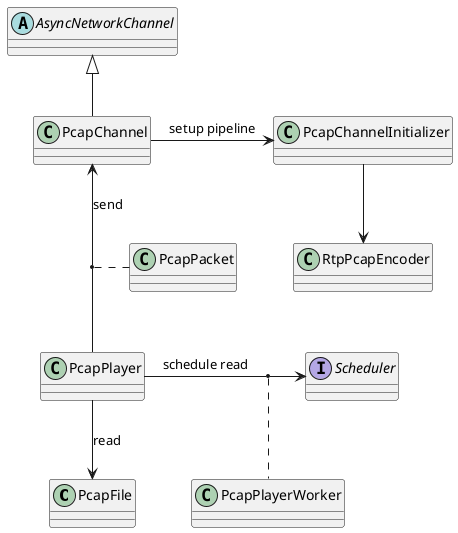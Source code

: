 @startuml
class PcapFile
class PcapPacket
class PcapPlayer
class PcapPlayerWorker
class PcapChannel
class PcapChannelInitializer
class RtpPcapEncoder
abstract class AsyncNetworkChannel
interface Scheduler

AsyncNetworkChannel <|-- PcapChannel
PcapChannel -> PcapChannelInitializer : setup pipeline
PcapChannelInitializer --> RtpPcapEncoder
PcapChannel <-- PcapPlayer : send
(PcapChannel,PcapPlayer) . PcapPacket
PcapPlayer --> PcapFile : read
PcapPlayer -> Scheduler : schedule read
(PcapPlayer,Scheduler) .. PcapPlayerWorker
@enduml
